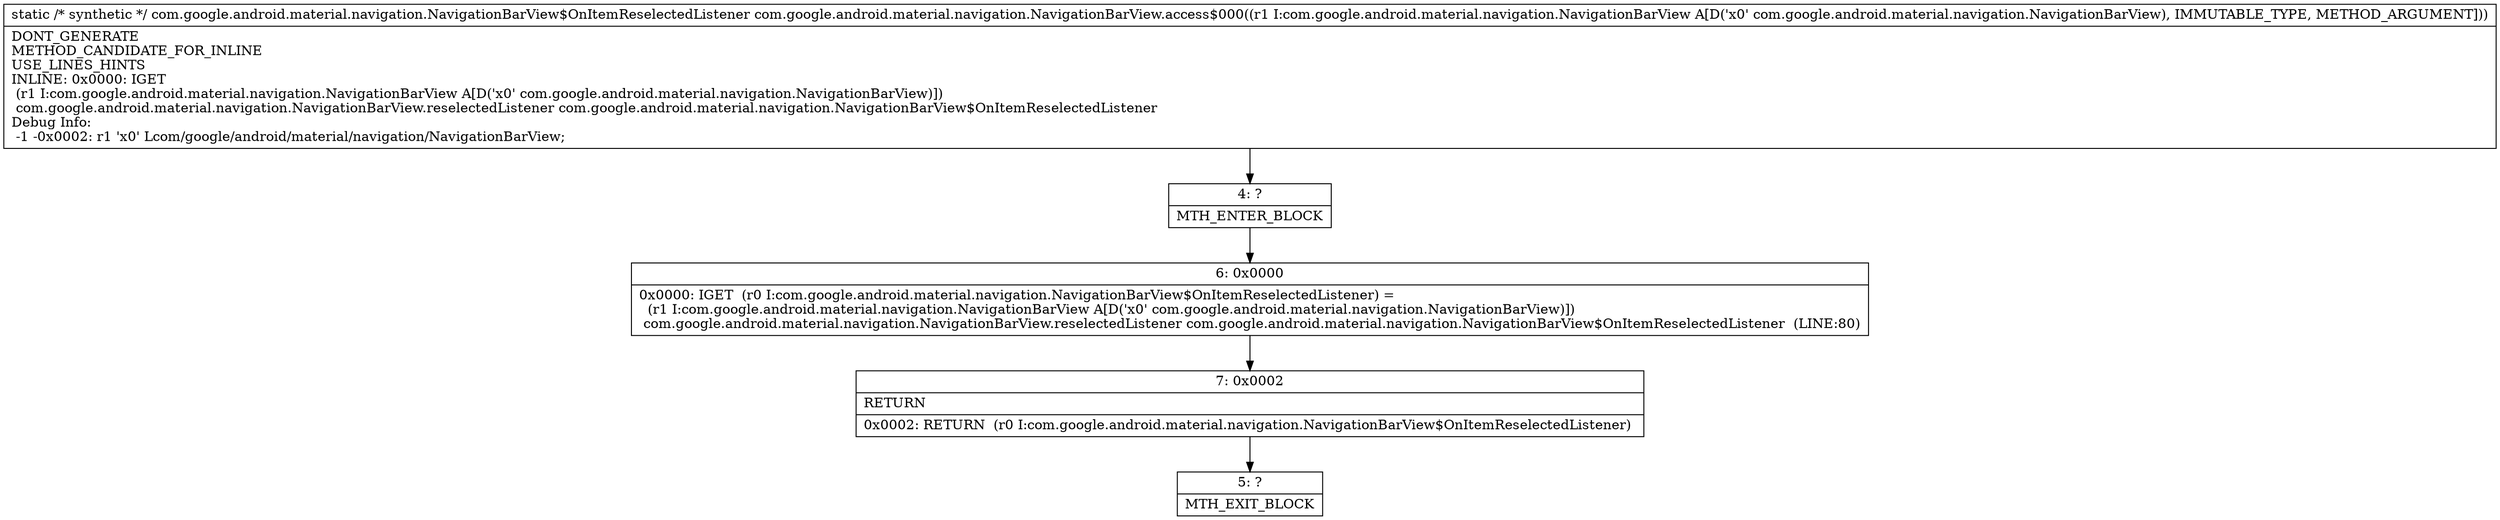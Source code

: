 digraph "CFG forcom.google.android.material.navigation.NavigationBarView.access$000(Lcom\/google\/android\/material\/navigation\/NavigationBarView;)Lcom\/google\/android\/material\/navigation\/NavigationBarView$OnItemReselectedListener;" {
Node_4 [shape=record,label="{4\:\ ?|MTH_ENTER_BLOCK\l}"];
Node_6 [shape=record,label="{6\:\ 0x0000|0x0000: IGET  (r0 I:com.google.android.material.navigation.NavigationBarView$OnItemReselectedListener) = \l  (r1 I:com.google.android.material.navigation.NavigationBarView A[D('x0' com.google.android.material.navigation.NavigationBarView)])\l com.google.android.material.navigation.NavigationBarView.reselectedListener com.google.android.material.navigation.NavigationBarView$OnItemReselectedListener  (LINE:80)\l}"];
Node_7 [shape=record,label="{7\:\ 0x0002|RETURN\l|0x0002: RETURN  (r0 I:com.google.android.material.navigation.NavigationBarView$OnItemReselectedListener) \l}"];
Node_5 [shape=record,label="{5\:\ ?|MTH_EXIT_BLOCK\l}"];
MethodNode[shape=record,label="{static \/* synthetic *\/ com.google.android.material.navigation.NavigationBarView$OnItemReselectedListener com.google.android.material.navigation.NavigationBarView.access$000((r1 I:com.google.android.material.navigation.NavigationBarView A[D('x0' com.google.android.material.navigation.NavigationBarView), IMMUTABLE_TYPE, METHOD_ARGUMENT]))  | DONT_GENERATE\lMETHOD_CANDIDATE_FOR_INLINE\lUSE_LINES_HINTS\lINLINE: 0x0000: IGET  \l  (r1 I:com.google.android.material.navigation.NavigationBarView A[D('x0' com.google.android.material.navigation.NavigationBarView)])\l com.google.android.material.navigation.NavigationBarView.reselectedListener com.google.android.material.navigation.NavigationBarView$OnItemReselectedListener\lDebug Info:\l  \-1 \-0x0002: r1 'x0' Lcom\/google\/android\/material\/navigation\/NavigationBarView;\l}"];
MethodNode -> Node_4;Node_4 -> Node_6;
Node_6 -> Node_7;
Node_7 -> Node_5;
}

